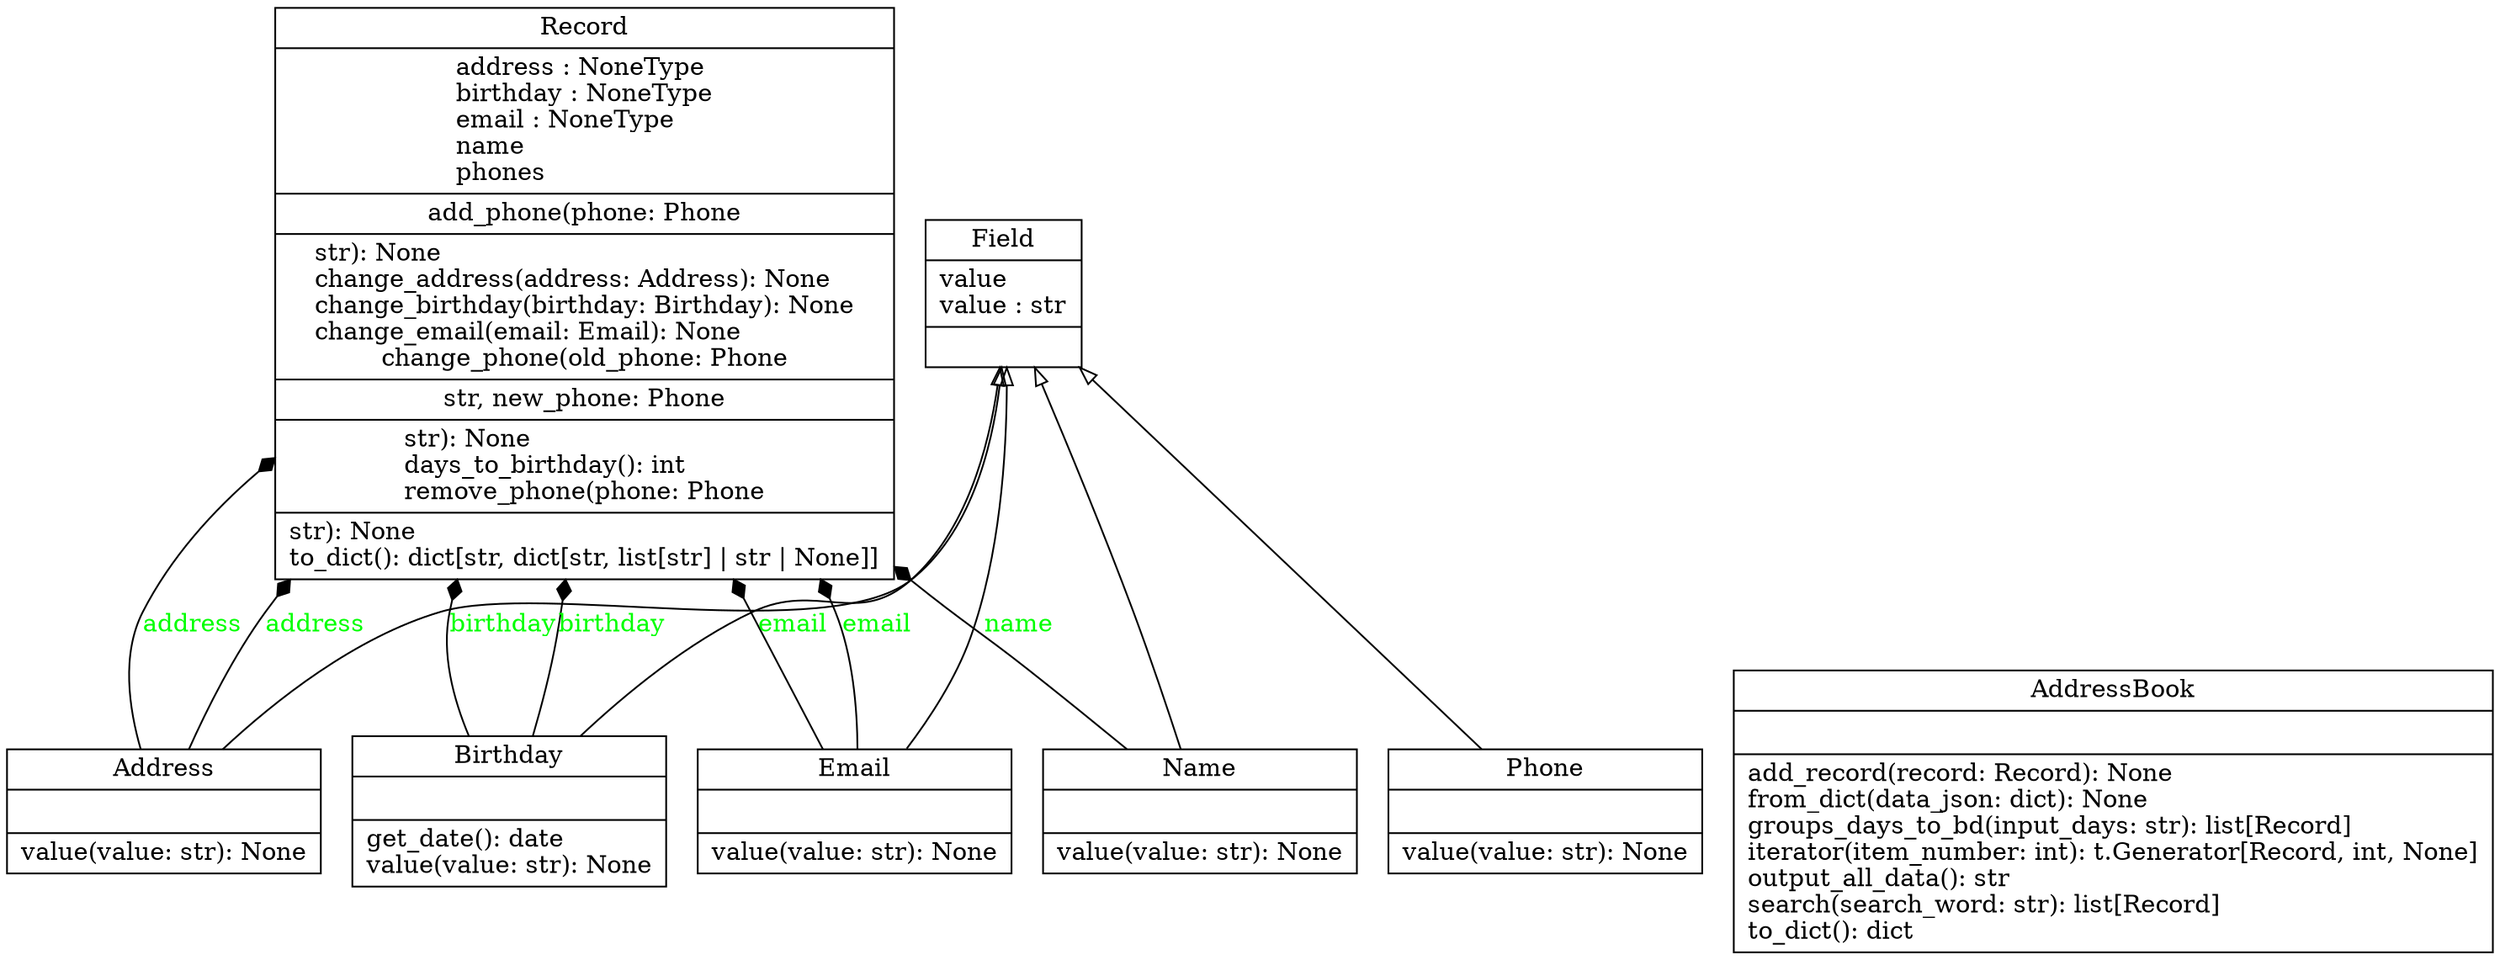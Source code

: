 digraph "classes" {
rankdir=BT
charset="utf-8"
"DigiDuckBook.contacts.address_book.Address" [color="black", fontcolor="black", label=<{Address|<br ALIGN="LEFT"/>|value(value: str): None<br ALIGN="LEFT"/>}>, shape="record", style="solid"];
"DigiDuckBook.contacts.address_book.AddressBook" [color="black", fontcolor="black", label=<{AddressBook|<br ALIGN="LEFT"/>|add_record(record: Record): None<br ALIGN="LEFT"/>from_dict(data_json: dict): None<br ALIGN="LEFT"/>groups_days_to_bd(input_days: str): list[Record]<br ALIGN="LEFT"/>iterator(item_number: int): t.Generator[Record, int, None]<br ALIGN="LEFT"/>output_all_data(): str<br ALIGN="LEFT"/>search(search_word: str): list[Record]<br ALIGN="LEFT"/>to_dict(): dict<br ALIGN="LEFT"/>}>, shape="record", style="solid"];
"DigiDuckBook.contacts.address_book.Birthday" [color="black", fontcolor="black", label=<{Birthday|<br ALIGN="LEFT"/>|get_date(): date<br ALIGN="LEFT"/>value(value: str): None<br ALIGN="LEFT"/>}>, shape="record", style="solid"];
"DigiDuckBook.contacts.address_book.Email" [color="black", fontcolor="black", label=<{Email|<br ALIGN="LEFT"/>|value(value: str): None<br ALIGN="LEFT"/>}>, shape="record", style="solid"];
"DigiDuckBook.contacts.address_book.Field" [color="black", fontcolor="black", label=<{Field|value<br ALIGN="LEFT"/>value : str<br ALIGN="LEFT"/>|}>, shape="record", style="solid"];
"DigiDuckBook.contacts.address_book.Name" [color="black", fontcolor="black", label=<{Name|<br ALIGN="LEFT"/>|value(value: str): None<br ALIGN="LEFT"/>}>, shape="record", style="solid"];
"DigiDuckBook.contacts.address_book.Phone" [color="black", fontcolor="black", label=<{Phone|<br ALIGN="LEFT"/>|value(value: str): None<br ALIGN="LEFT"/>}>, shape="record", style="solid"];
"DigiDuckBook.contacts.address_book.Record" [color="black", fontcolor="black", label=<{Record|address : NoneType<br ALIGN="LEFT"/>birthday : NoneType<br ALIGN="LEFT"/>email : NoneType<br ALIGN="LEFT"/>name<br ALIGN="LEFT"/>phones<br ALIGN="LEFT"/>|add_phone(phone: Phone | str): None<br ALIGN="LEFT"/>change_address(address: Address): None<br ALIGN="LEFT"/>change_birthday(birthday: Birthday): None<br ALIGN="LEFT"/>change_email(email: Email): None<br ALIGN="LEFT"/>change_phone(old_phone: Phone | str, new_phone: Phone | str): None<br ALIGN="LEFT"/>days_to_birthday(): int<br ALIGN="LEFT"/>remove_phone(phone: Phone | str): None<br ALIGN="LEFT"/>to_dict(): dict[str, dict[str, list[str] \| str \| None]]<br ALIGN="LEFT"/>}>, shape="record", style="solid"];
"DigiDuckBook.contacts.address_book.Address" -> "DigiDuckBook.contacts.address_book.Field" [arrowhead="empty", arrowtail="none"];
"DigiDuckBook.contacts.address_book.Birthday" -> "DigiDuckBook.contacts.address_book.Field" [arrowhead="empty", arrowtail="none"];
"DigiDuckBook.contacts.address_book.Email" -> "DigiDuckBook.contacts.address_book.Field" [arrowhead="empty", arrowtail="none"];
"DigiDuckBook.contacts.address_book.Name" -> "DigiDuckBook.contacts.address_book.Field" [arrowhead="empty", arrowtail="none"];
"DigiDuckBook.contacts.address_book.Phone" -> "DigiDuckBook.contacts.address_book.Field" [arrowhead="empty", arrowtail="none"];
"DigiDuckBook.contacts.address_book.Address" -> "DigiDuckBook.contacts.address_book.Record" [arrowhead="diamond", arrowtail="none", fontcolor="green", label="address", style="solid"];
"DigiDuckBook.contacts.address_book.Address" -> "DigiDuckBook.contacts.address_book.Record" [arrowhead="diamond", arrowtail="none", fontcolor="green", label="address", style="solid"];
"DigiDuckBook.contacts.address_book.Birthday" -> "DigiDuckBook.contacts.address_book.Record" [arrowhead="diamond", arrowtail="none", fontcolor="green", label="birthday", style="solid"];
"DigiDuckBook.contacts.address_book.Birthday" -> "DigiDuckBook.contacts.address_book.Record" [arrowhead="diamond", arrowtail="none", fontcolor="green", label="birthday", style="solid"];
"DigiDuckBook.contacts.address_book.Email" -> "DigiDuckBook.contacts.address_book.Record" [arrowhead="diamond", arrowtail="none", fontcolor="green", label="email", style="solid"];
"DigiDuckBook.contacts.address_book.Email" -> "DigiDuckBook.contacts.address_book.Record" [arrowhead="diamond", arrowtail="none", fontcolor="green", label="email", style="solid"];
"DigiDuckBook.contacts.address_book.Name" -> "DigiDuckBook.contacts.address_book.Record" [arrowhead="diamond", arrowtail="none", fontcolor="green", label="name", style="solid"];
}
